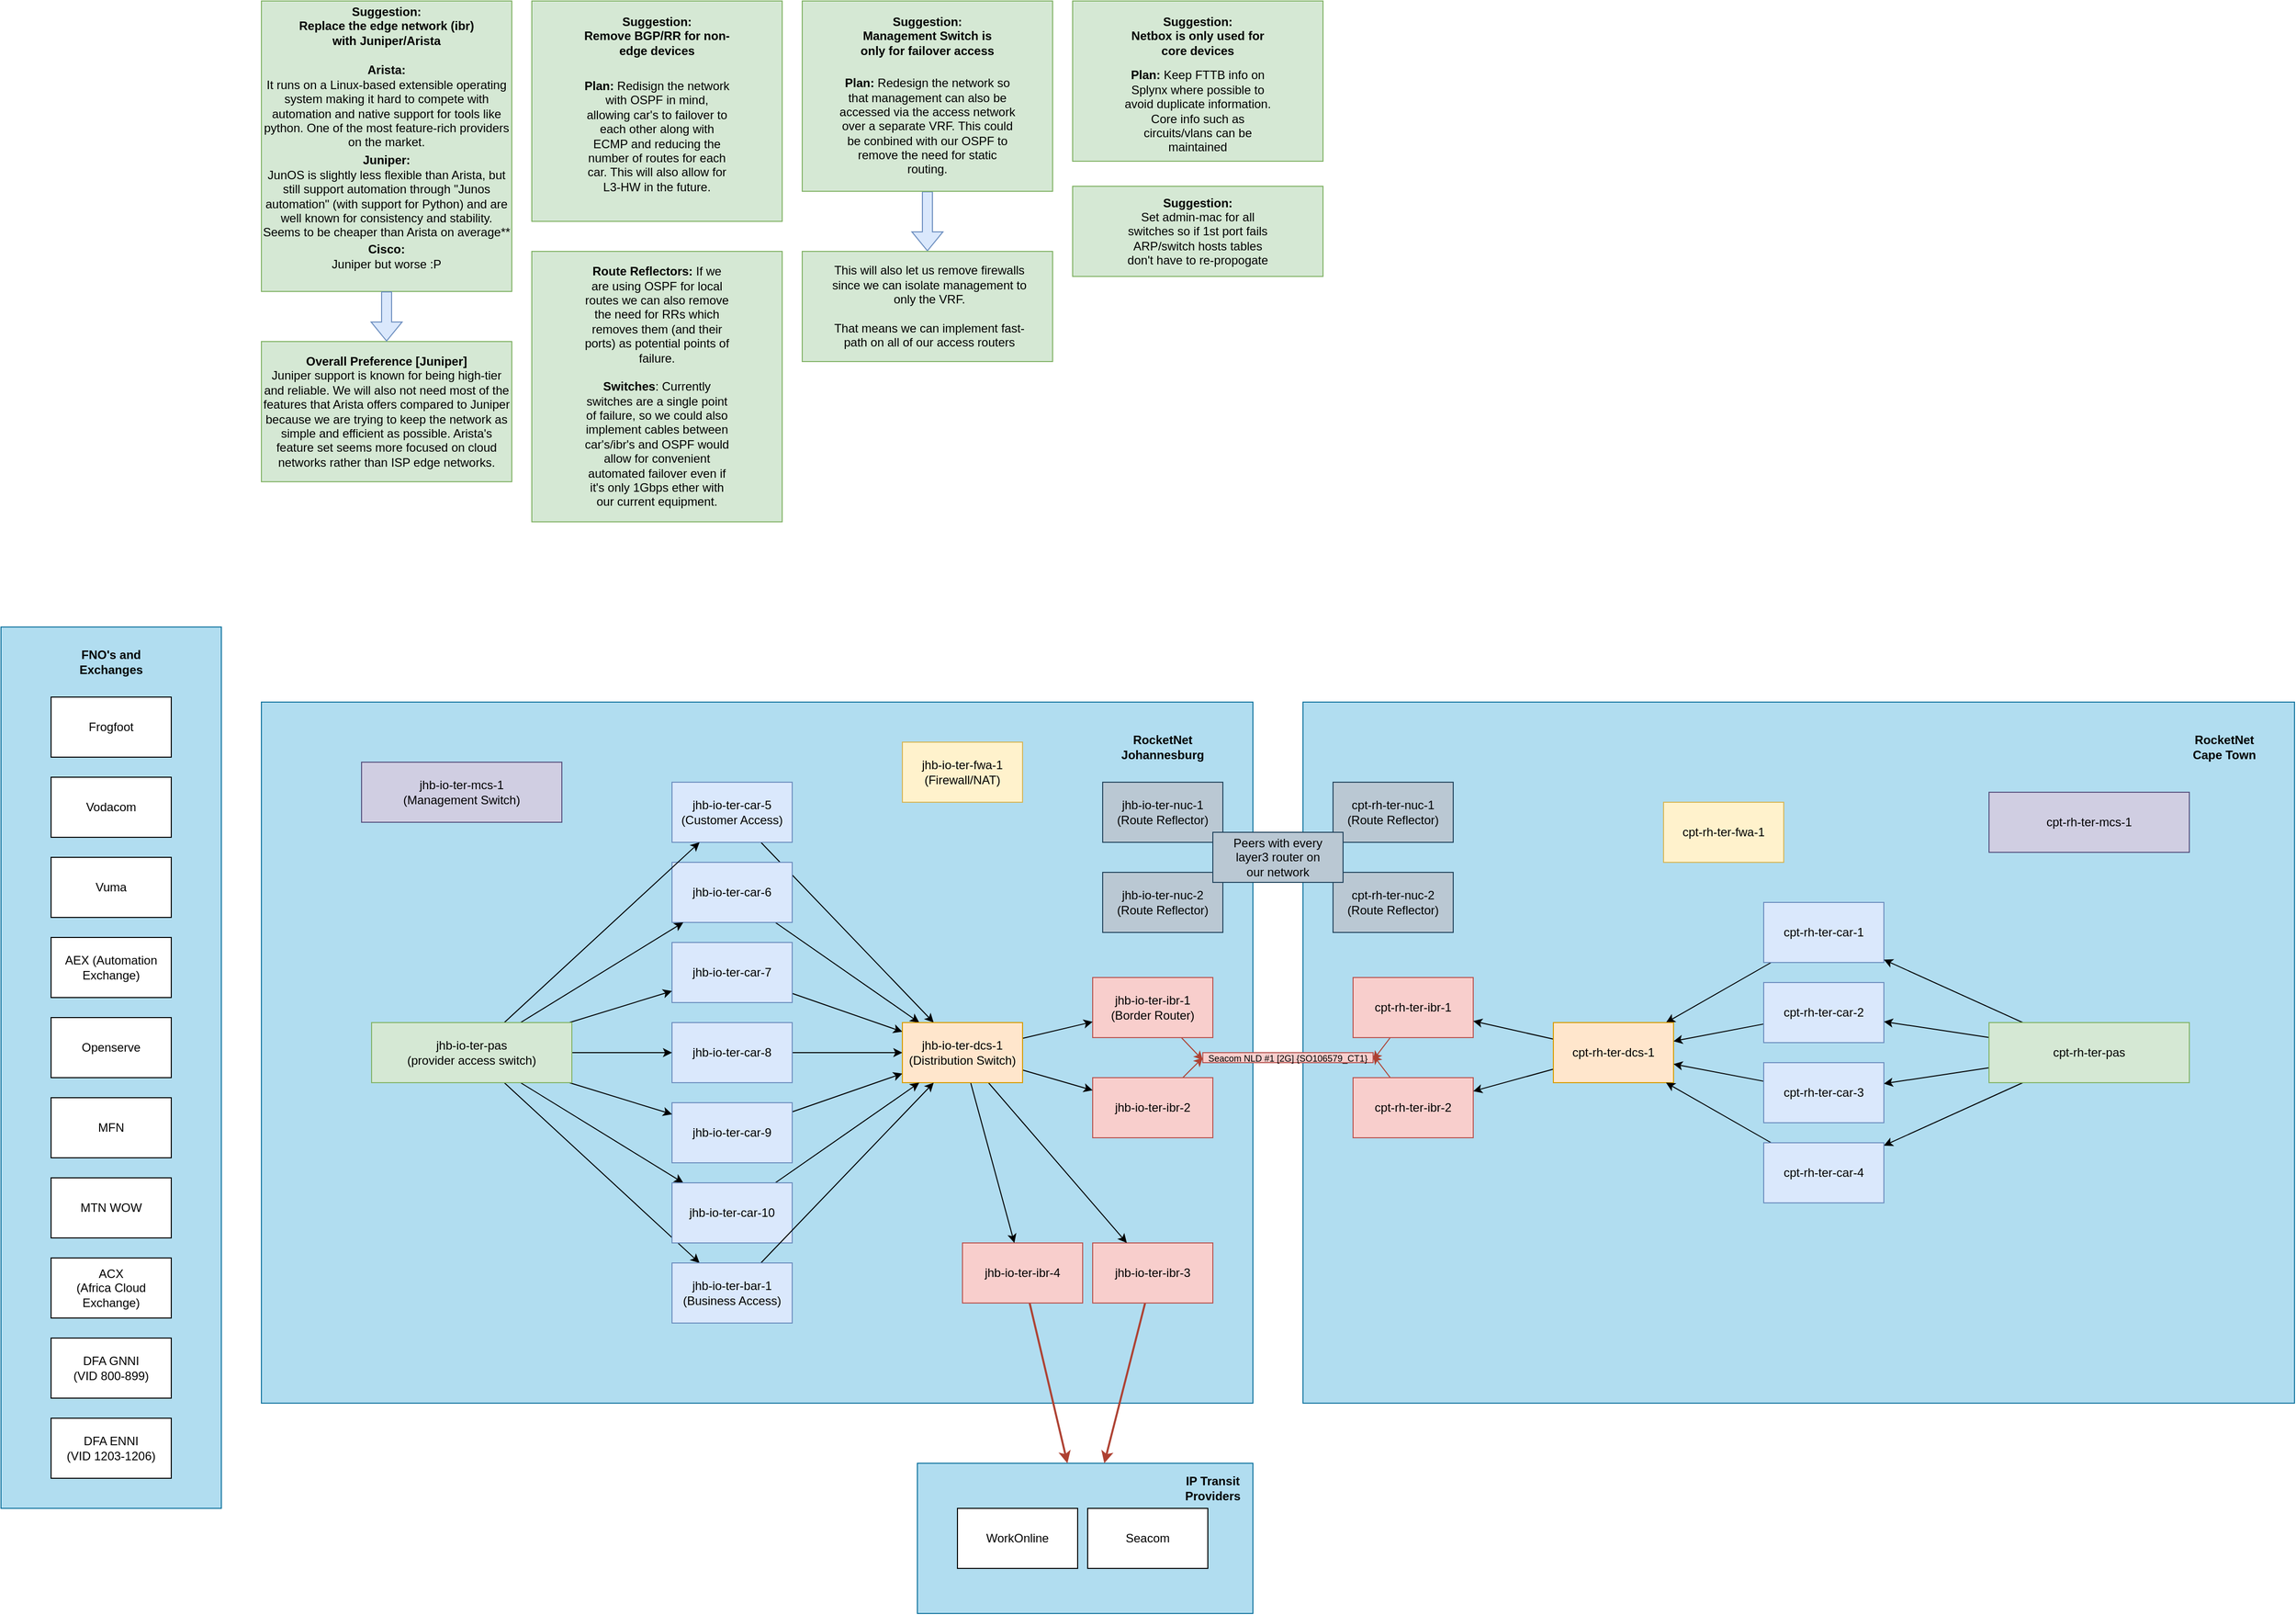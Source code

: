 <mxfile version="26.0.6">
  <diagram name="Page-1" id="0jXYULb7XNN_6yOyQ7-O">
    <mxGraphModel dx="3920" dy="2224" grid="1" gridSize="10" guides="1" tooltips="1" connect="1" arrows="1" fold="1" page="1" pageScale="1" pageWidth="850" pageHeight="1100" math="0" shadow="0">
      <root>
        <mxCell id="0" />
        <mxCell id="1" parent="0" />
        <mxCell id="cPcmEA7VBjGebmvJgzap-61" value="" style="rounded=0;whiteSpace=wrap;html=1;fillColor=#b1ddf0;strokeColor=#10739e;" vertex="1" parent="1">
          <mxGeometry x="-910" y="-155" width="220" height="880" as="geometry" />
        </mxCell>
        <mxCell id="cPcmEA7VBjGebmvJgzap-59" value="" style="rounded=0;whiteSpace=wrap;html=1;fillColor=#b1ddf0;strokeColor=#10739e;" vertex="1" parent="1">
          <mxGeometry x="5" y="680" width="335" height="150" as="geometry" />
        </mxCell>
        <mxCell id="cPcmEA7VBjGebmvJgzap-15" style="edgeStyle=orthogonalEdgeStyle;rounded=0;orthogonalLoop=1;jettySize=auto;html=1;entryX=0.5;entryY=0;entryDx=0;entryDy=0;shape=flexArrow;fillColor=#dae8fc;strokeColor=#6c8ebf;" edge="1" parent="1" source="cPcmEA7VBjGebmvJgzap-3" target="cPcmEA7VBjGebmvJgzap-13">
          <mxGeometry relative="1" as="geometry">
            <mxPoint x="15" y="-550" as="targetPoint" />
          </mxGeometry>
        </mxCell>
        <mxCell id="cPcmEA7VBjGebmvJgzap-3" value="" style="rounded=0;whiteSpace=wrap;html=1;fillColor=#d5e8d4;strokeColor=#82b366;" vertex="1" parent="1">
          <mxGeometry x="-110" y="-780" width="250" height="190" as="geometry" />
        </mxCell>
        <mxCell id="fx19zx-SHGDhQ8waikCe-47" value="" style="rounded=0;whiteSpace=wrap;html=1;fillColor=#b1ddf0;strokeColor=#10739e;" parent="1" vertex="1">
          <mxGeometry x="390" y="-80" width="990" height="700" as="geometry" />
        </mxCell>
        <mxCell id="fx19zx-SHGDhQ8waikCe-46" value="" style="rounded=0;whiteSpace=wrap;html=1;fillColor=#b1ddf0;strokeColor=#10739e;" parent="1" vertex="1">
          <mxGeometry x="-650" y="-80" width="990" height="700" as="geometry" />
        </mxCell>
        <mxCell id="cPcmEA7VBjGebmvJgzap-46" style="edgeStyle=none;rounded=0;orthogonalLoop=1;jettySize=auto;html=1;" edge="1" parent="1" source="fx19zx-SHGDhQ8waikCe-1" target="fx19zx-SHGDhQ8waikCe-32">
          <mxGeometry relative="1" as="geometry" />
        </mxCell>
        <mxCell id="fx19zx-SHGDhQ8waikCe-1" value="&lt;div&gt;cpt-rh-ter-car-1&lt;/div&gt;" style="rounded=0;whiteSpace=wrap;html=1;fillColor=#dae8fc;strokeColor=#6c8ebf;" parent="1" vertex="1">
          <mxGeometry x="850" y="120" width="120" height="60" as="geometry" />
        </mxCell>
        <mxCell id="cPcmEA7VBjGebmvJgzap-35" style="edgeStyle=none;rounded=0;orthogonalLoop=1;jettySize=auto;html=1;" edge="1" parent="1" source="fx19zx-SHGDhQ8waikCe-5" target="fx19zx-SHGDhQ8waikCe-18">
          <mxGeometry relative="1" as="geometry" />
        </mxCell>
        <mxCell id="fx19zx-SHGDhQ8waikCe-5" value="&lt;div&gt;jhb-io-ter-car-5&lt;br&gt;(Customer Access)&lt;/div&gt;" style="rounded=0;whiteSpace=wrap;html=1;fillColor=#dae8fc;strokeColor=#6c8ebf;" parent="1" vertex="1">
          <mxGeometry x="-240" width="120" height="60" as="geometry" />
        </mxCell>
        <mxCell id="cPcmEA7VBjGebmvJgzap-29" style="edgeStyle=none;rounded=0;orthogonalLoop=1;jettySize=auto;html=1;" edge="1" parent="1" source="fx19zx-SHGDhQ8waikCe-6" target="fx19zx-SHGDhQ8waikCe-18">
          <mxGeometry relative="1" as="geometry" />
        </mxCell>
        <mxCell id="fx19zx-SHGDhQ8waikCe-6" value="jhb-io-ter-car-6" style="rounded=0;whiteSpace=wrap;html=1;fillColor=#dae8fc;strokeColor=#6c8ebf;" parent="1" vertex="1">
          <mxGeometry x="-240" y="80" width="120" height="60" as="geometry" />
        </mxCell>
        <mxCell id="cPcmEA7VBjGebmvJgzap-30" style="edgeStyle=none;rounded=0;orthogonalLoop=1;jettySize=auto;html=1;" edge="1" parent="1" source="fx19zx-SHGDhQ8waikCe-7" target="fx19zx-SHGDhQ8waikCe-18">
          <mxGeometry relative="1" as="geometry" />
        </mxCell>
        <mxCell id="fx19zx-SHGDhQ8waikCe-7" value="jhb-io-ter-car-7" style="rounded=0;whiteSpace=wrap;html=1;fillColor=#dae8fc;strokeColor=#6c8ebf;" parent="1" vertex="1">
          <mxGeometry x="-240" y="160" width="120" height="60" as="geometry" />
        </mxCell>
        <mxCell id="cPcmEA7VBjGebmvJgzap-31" style="edgeStyle=none;rounded=0;orthogonalLoop=1;jettySize=auto;html=1;" edge="1" parent="1" source="fx19zx-SHGDhQ8waikCe-8" target="fx19zx-SHGDhQ8waikCe-18">
          <mxGeometry relative="1" as="geometry" />
        </mxCell>
        <mxCell id="fx19zx-SHGDhQ8waikCe-8" value="jhb-io-ter-car-8" style="rounded=0;whiteSpace=wrap;html=1;fillColor=#dae8fc;strokeColor=#6c8ebf;" parent="1" vertex="1">
          <mxGeometry x="-240" y="240" width="120" height="60" as="geometry" />
        </mxCell>
        <mxCell id="cPcmEA7VBjGebmvJgzap-32" style="edgeStyle=none;rounded=0;orthogonalLoop=1;jettySize=auto;html=1;" edge="1" parent="1" source="fx19zx-SHGDhQ8waikCe-9" target="fx19zx-SHGDhQ8waikCe-18">
          <mxGeometry relative="1" as="geometry" />
        </mxCell>
        <mxCell id="fx19zx-SHGDhQ8waikCe-9" value="jhb-io-ter-car-9" style="rounded=0;whiteSpace=wrap;html=1;fillColor=#dae8fc;strokeColor=#6c8ebf;" parent="1" vertex="1">
          <mxGeometry x="-240" y="320" width="120" height="60" as="geometry" />
        </mxCell>
        <mxCell id="cPcmEA7VBjGebmvJgzap-74" style="edgeStyle=none;rounded=0;orthogonalLoop=1;jettySize=auto;html=1;entryX=0;entryY=0.5;entryDx=0;entryDy=0;fillColor=#fad9d5;strokeColor=#ae4132;" edge="1" parent="1" source="fx19zx-SHGDhQ8waikCe-10" target="cPcmEA7VBjGebmvJgzap-71">
          <mxGeometry relative="1" as="geometry" />
        </mxCell>
        <mxCell id="fx19zx-SHGDhQ8waikCe-10" value="jhb-io-ter-ibr-2" style="rounded=0;whiteSpace=wrap;html=1;fillColor=#f8cecc;strokeColor=#b85450;" parent="1" vertex="1">
          <mxGeometry x="180" y="295" width="120" height="60" as="geometry" />
        </mxCell>
        <mxCell id="cPcmEA7VBjGebmvJgzap-75" style="edgeStyle=none;rounded=0;orthogonalLoop=1;jettySize=auto;html=1;entryX=0;entryY=0.75;entryDx=0;entryDy=0;fillColor=#fad9d5;strokeColor=#ae4132;" edge="1" parent="1" source="fx19zx-SHGDhQ8waikCe-11" target="cPcmEA7VBjGebmvJgzap-71">
          <mxGeometry relative="1" as="geometry" />
        </mxCell>
        <mxCell id="fx19zx-SHGDhQ8waikCe-11" value="jhb-io-ter-ibr-1&lt;br&gt;(Border Router)" style="rounded=0;whiteSpace=wrap;html=1;fillColor=#f8cecc;strokeColor=#b85450;" parent="1" vertex="1">
          <mxGeometry x="180" y="195" width="120" height="60" as="geometry" />
        </mxCell>
        <mxCell id="cPcmEA7VBjGebmvJgzap-67" style="edgeStyle=none;rounded=0;orthogonalLoop=1;jettySize=auto;html=1;fillColor=#fad9d5;strokeColor=#ae4132;strokeWidth=2;" edge="1" parent="1" source="fx19zx-SHGDhQ8waikCe-12" target="cPcmEA7VBjGebmvJgzap-59">
          <mxGeometry relative="1" as="geometry" />
        </mxCell>
        <mxCell id="fx19zx-SHGDhQ8waikCe-12" value="jhb-io-ter-ibr-3" style="rounded=0;whiteSpace=wrap;html=1;fillColor=#f8cecc;strokeColor=#b85450;" parent="1" vertex="1">
          <mxGeometry x="180" y="460" width="120" height="60" as="geometry" />
        </mxCell>
        <mxCell id="cPcmEA7VBjGebmvJgzap-68" style="edgeStyle=none;rounded=0;orthogonalLoop=1;jettySize=auto;html=1;fillColor=#fad9d5;strokeColor=#ae4132;strokeWidth=2;" edge="1" parent="1" source="fx19zx-SHGDhQ8waikCe-13" target="cPcmEA7VBjGebmvJgzap-59">
          <mxGeometry relative="1" as="geometry" />
        </mxCell>
        <mxCell id="fx19zx-SHGDhQ8waikCe-13" value="jhb-io-ter-ibr-4" style="rounded=0;whiteSpace=wrap;html=1;fillColor=#f8cecc;strokeColor=#b85450;" parent="1" vertex="1">
          <mxGeometry x="50" y="460" width="120" height="60" as="geometry" />
        </mxCell>
        <mxCell id="cPcmEA7VBjGebmvJgzap-73" style="edgeStyle=none;rounded=0;orthogonalLoop=1;jettySize=auto;html=1;entryX=1;entryY=0.25;entryDx=0;entryDy=0;fillColor=#fad9d5;strokeColor=#ae4132;" edge="1" parent="1" source="fx19zx-SHGDhQ8waikCe-14" target="cPcmEA7VBjGebmvJgzap-71">
          <mxGeometry relative="1" as="geometry" />
        </mxCell>
        <mxCell id="fx19zx-SHGDhQ8waikCe-14" value="cpt-rh-ter-ibr-2" style="rounded=0;whiteSpace=wrap;html=1;fillColor=#f8cecc;strokeColor=#b85450;" parent="1" vertex="1">
          <mxGeometry x="440" y="295" width="120" height="60" as="geometry" />
        </mxCell>
        <mxCell id="cPcmEA7VBjGebmvJgzap-72" style="edgeStyle=none;rounded=0;orthogonalLoop=1;jettySize=auto;html=1;entryX=1;entryY=0.75;entryDx=0;entryDy=0;fillColor=#fad9d5;strokeColor=#ae4132;" edge="1" parent="1" source="fx19zx-SHGDhQ8waikCe-15" target="cPcmEA7VBjGebmvJgzap-71">
          <mxGeometry relative="1" as="geometry" />
        </mxCell>
        <mxCell id="fx19zx-SHGDhQ8waikCe-15" value="cpt-rh-ter-ibr-1" style="rounded=0;whiteSpace=wrap;html=1;fillColor=#f8cecc;strokeColor=#b85450;" parent="1" vertex="1">
          <mxGeometry x="440" y="195" width="120" height="60" as="geometry" />
        </mxCell>
        <mxCell id="fx19zx-SHGDhQ8waikCe-16" value="&lt;div&gt;jhb-io-ter-nuc-1&lt;/div&gt;&lt;div&gt;(Route Reflector)&lt;br&gt;&lt;/div&gt;" style="rounded=0;whiteSpace=wrap;html=1;fillColor=#bac8d3;strokeColor=#23445d;" parent="1" vertex="1">
          <mxGeometry x="190" width="120" height="60" as="geometry" />
        </mxCell>
        <mxCell id="fx19zx-SHGDhQ8waikCe-17" value="&lt;div&gt;jhb-io-ter-nuc-2&lt;br&gt;(Route Reflector)&lt;br&gt;&lt;/div&gt;" style="rounded=0;whiteSpace=wrap;html=1;fillColor=#bac8d3;strokeColor=#23445d;" parent="1" vertex="1">
          <mxGeometry x="190" y="90" width="120" height="60" as="geometry" />
        </mxCell>
        <mxCell id="cPcmEA7VBjGebmvJgzap-51" style="edgeStyle=none;rounded=0;orthogonalLoop=1;jettySize=auto;html=1;" edge="1" parent="1" source="fx19zx-SHGDhQ8waikCe-18" target="fx19zx-SHGDhQ8waikCe-11">
          <mxGeometry relative="1" as="geometry" />
        </mxCell>
        <mxCell id="cPcmEA7VBjGebmvJgzap-52" style="edgeStyle=none;rounded=0;orthogonalLoop=1;jettySize=auto;html=1;" edge="1" parent="1" source="fx19zx-SHGDhQ8waikCe-18" target="fx19zx-SHGDhQ8waikCe-10">
          <mxGeometry relative="1" as="geometry" />
        </mxCell>
        <mxCell id="cPcmEA7VBjGebmvJgzap-55" style="edgeStyle=none;rounded=0;orthogonalLoop=1;jettySize=auto;html=1;" edge="1" parent="1" source="fx19zx-SHGDhQ8waikCe-18" target="fx19zx-SHGDhQ8waikCe-12">
          <mxGeometry relative="1" as="geometry" />
        </mxCell>
        <mxCell id="cPcmEA7VBjGebmvJgzap-56" style="edgeStyle=none;rounded=0;orthogonalLoop=1;jettySize=auto;html=1;" edge="1" parent="1" source="fx19zx-SHGDhQ8waikCe-18" target="fx19zx-SHGDhQ8waikCe-13">
          <mxGeometry relative="1" as="geometry" />
        </mxCell>
        <mxCell id="fx19zx-SHGDhQ8waikCe-18" value="&lt;div&gt;jhb-io-ter-dcs-1&lt;br&gt;(Distribution Switch)&lt;/div&gt;" style="rounded=0;whiteSpace=wrap;html=1;fillColor=#ffe6cc;strokeColor=#d79b00;" parent="1" vertex="1">
          <mxGeometry x="-10" y="240" width="120" height="60" as="geometry" />
        </mxCell>
        <mxCell id="cPcmEA7VBjGebmvJgzap-36" style="edgeStyle=none;rounded=0;orthogonalLoop=1;jettySize=auto;html=1;" edge="1" parent="1" source="fx19zx-SHGDhQ8waikCe-19" target="fx19zx-SHGDhQ8waikCe-5">
          <mxGeometry relative="1" as="geometry" />
        </mxCell>
        <mxCell id="cPcmEA7VBjGebmvJgzap-37" style="edgeStyle=none;rounded=0;orthogonalLoop=1;jettySize=auto;html=1;" edge="1" parent="1" source="fx19zx-SHGDhQ8waikCe-19" target="fx19zx-SHGDhQ8waikCe-6">
          <mxGeometry relative="1" as="geometry" />
        </mxCell>
        <mxCell id="cPcmEA7VBjGebmvJgzap-38" style="edgeStyle=none;rounded=0;orthogonalLoop=1;jettySize=auto;html=1;" edge="1" parent="1" source="fx19zx-SHGDhQ8waikCe-19" target="fx19zx-SHGDhQ8waikCe-7">
          <mxGeometry relative="1" as="geometry" />
        </mxCell>
        <mxCell id="cPcmEA7VBjGebmvJgzap-39" style="edgeStyle=none;rounded=0;orthogonalLoop=1;jettySize=auto;html=1;" edge="1" parent="1" source="fx19zx-SHGDhQ8waikCe-19" target="fx19zx-SHGDhQ8waikCe-8">
          <mxGeometry relative="1" as="geometry" />
        </mxCell>
        <mxCell id="cPcmEA7VBjGebmvJgzap-40" style="edgeStyle=none;rounded=0;orthogonalLoop=1;jettySize=auto;html=1;" edge="1" parent="1" source="fx19zx-SHGDhQ8waikCe-19" target="fx19zx-SHGDhQ8waikCe-9">
          <mxGeometry relative="1" as="geometry" />
        </mxCell>
        <mxCell id="cPcmEA7VBjGebmvJgzap-41" style="edgeStyle=none;rounded=0;orthogonalLoop=1;jettySize=auto;html=1;" edge="1" parent="1" source="fx19zx-SHGDhQ8waikCe-19" target="fx19zx-SHGDhQ8waikCe-36">
          <mxGeometry relative="1" as="geometry" />
        </mxCell>
        <mxCell id="cPcmEA7VBjGebmvJgzap-42" style="edgeStyle=none;rounded=0;orthogonalLoop=1;jettySize=auto;html=1;" edge="1" parent="1" source="fx19zx-SHGDhQ8waikCe-19" target="fx19zx-SHGDhQ8waikCe-43">
          <mxGeometry relative="1" as="geometry" />
        </mxCell>
        <mxCell id="fx19zx-SHGDhQ8waikCe-19" value="&lt;div&gt;jhb-io-ter-pas&lt;br&gt;(provider access switch)&lt;/div&gt;" style="rounded=0;whiteSpace=wrap;html=1;fillColor=#d5e8d4;strokeColor=#82b366;" parent="1" vertex="1">
          <mxGeometry x="-540" y="240" width="200" height="60" as="geometry" />
        </mxCell>
        <mxCell id="fx19zx-SHGDhQ8waikCe-28" style="edgeStyle=orthogonalEdgeStyle;rounded=0;orthogonalLoop=1;jettySize=auto;html=1;exitX=0.5;exitY=1;exitDx=0;exitDy=0;" parent="1" edge="1">
          <mxGeometry relative="1" as="geometry">
            <mxPoint x="189.17" y="530" as="sourcePoint" />
            <mxPoint x="189.17" y="530" as="targetPoint" />
          </mxGeometry>
        </mxCell>
        <mxCell id="cPcmEA7VBjGebmvJgzap-47" style="edgeStyle=none;rounded=0;orthogonalLoop=1;jettySize=auto;html=1;" edge="1" parent="1" source="fx19zx-SHGDhQ8waikCe-31" target="fx19zx-SHGDhQ8waikCe-1">
          <mxGeometry relative="1" as="geometry" />
        </mxCell>
        <mxCell id="cPcmEA7VBjGebmvJgzap-48" style="edgeStyle=none;rounded=0;orthogonalLoop=1;jettySize=auto;html=1;" edge="1" parent="1" source="fx19zx-SHGDhQ8waikCe-31" target="fx19zx-SHGDhQ8waikCe-37">
          <mxGeometry relative="1" as="geometry" />
        </mxCell>
        <mxCell id="cPcmEA7VBjGebmvJgzap-49" style="edgeStyle=none;rounded=0;orthogonalLoop=1;jettySize=auto;html=1;" edge="1" parent="1" source="fx19zx-SHGDhQ8waikCe-31" target="fx19zx-SHGDhQ8waikCe-38">
          <mxGeometry relative="1" as="geometry" />
        </mxCell>
        <mxCell id="cPcmEA7VBjGebmvJgzap-50" style="edgeStyle=none;rounded=0;orthogonalLoop=1;jettySize=auto;html=1;" edge="1" parent="1" source="fx19zx-SHGDhQ8waikCe-31" target="fx19zx-SHGDhQ8waikCe-39">
          <mxGeometry relative="1" as="geometry" />
        </mxCell>
        <mxCell id="fx19zx-SHGDhQ8waikCe-31" value="&lt;div&gt;cpt-rh-ter-pas&lt;/div&gt;" style="rounded=0;whiteSpace=wrap;html=1;fillColor=#d5e8d4;strokeColor=#82b366;" parent="1" vertex="1">
          <mxGeometry x="1075" y="240" width="200" height="60" as="geometry" />
        </mxCell>
        <mxCell id="cPcmEA7VBjGebmvJgzap-53" style="edgeStyle=none;rounded=0;orthogonalLoop=1;jettySize=auto;html=1;" edge="1" parent="1" source="fx19zx-SHGDhQ8waikCe-32" target="fx19zx-SHGDhQ8waikCe-15">
          <mxGeometry relative="1" as="geometry" />
        </mxCell>
        <mxCell id="cPcmEA7VBjGebmvJgzap-54" style="edgeStyle=none;rounded=0;orthogonalLoop=1;jettySize=auto;html=1;" edge="1" parent="1" source="fx19zx-SHGDhQ8waikCe-32" target="fx19zx-SHGDhQ8waikCe-14">
          <mxGeometry relative="1" as="geometry" />
        </mxCell>
        <mxCell id="fx19zx-SHGDhQ8waikCe-32" value="cpt-rh-ter-dcs-1" style="rounded=0;whiteSpace=wrap;html=1;fillColor=#ffe6cc;strokeColor=#d79b00;" parent="1" vertex="1">
          <mxGeometry x="640" y="240" width="120" height="60" as="geometry" />
        </mxCell>
        <mxCell id="cPcmEA7VBjGebmvJgzap-33" style="edgeStyle=none;rounded=0;orthogonalLoop=1;jettySize=auto;html=1;" edge="1" parent="1" source="fx19zx-SHGDhQ8waikCe-36" target="fx19zx-SHGDhQ8waikCe-18">
          <mxGeometry relative="1" as="geometry" />
        </mxCell>
        <mxCell id="fx19zx-SHGDhQ8waikCe-36" value="jhb-io-ter-car-10" style="rounded=0;whiteSpace=wrap;html=1;fillColor=#dae8fc;strokeColor=#6c8ebf;" parent="1" vertex="1">
          <mxGeometry x="-240" y="400" width="120" height="60" as="geometry" />
        </mxCell>
        <mxCell id="cPcmEA7VBjGebmvJgzap-45" style="edgeStyle=none;rounded=0;orthogonalLoop=1;jettySize=auto;html=1;" edge="1" parent="1" source="fx19zx-SHGDhQ8waikCe-37" target="fx19zx-SHGDhQ8waikCe-32">
          <mxGeometry relative="1" as="geometry" />
        </mxCell>
        <mxCell id="fx19zx-SHGDhQ8waikCe-37" value="&lt;div&gt;cpt-rh-ter-car-2&lt;/div&gt;" style="rounded=0;whiteSpace=wrap;html=1;fillColor=#dae8fc;strokeColor=#6c8ebf;" parent="1" vertex="1">
          <mxGeometry x="850" y="200" width="120" height="60" as="geometry" />
        </mxCell>
        <mxCell id="cPcmEA7VBjGebmvJgzap-44" style="edgeStyle=none;rounded=0;orthogonalLoop=1;jettySize=auto;html=1;" edge="1" parent="1" source="fx19zx-SHGDhQ8waikCe-38" target="fx19zx-SHGDhQ8waikCe-32">
          <mxGeometry relative="1" as="geometry" />
        </mxCell>
        <mxCell id="fx19zx-SHGDhQ8waikCe-38" value="&lt;div&gt;cpt-rh-ter-car-3&lt;/div&gt;" style="rounded=0;whiteSpace=wrap;html=1;fillColor=#dae8fc;strokeColor=#6c8ebf;" parent="1" vertex="1">
          <mxGeometry x="850" y="280" width="120" height="60" as="geometry" />
        </mxCell>
        <mxCell id="cPcmEA7VBjGebmvJgzap-43" style="edgeStyle=none;rounded=0;orthogonalLoop=1;jettySize=auto;html=1;" edge="1" parent="1" source="fx19zx-SHGDhQ8waikCe-39" target="fx19zx-SHGDhQ8waikCe-32">
          <mxGeometry relative="1" as="geometry" />
        </mxCell>
        <mxCell id="fx19zx-SHGDhQ8waikCe-39" value="&lt;div&gt;cpt-rh-ter-car-4&lt;/div&gt;" style="rounded=0;whiteSpace=wrap;html=1;fillColor=#dae8fc;strokeColor=#6c8ebf;" parent="1" vertex="1">
          <mxGeometry x="850" y="360" width="120" height="60" as="geometry" />
        </mxCell>
        <mxCell id="fx19zx-SHGDhQ8waikCe-40" value="&lt;div&gt;jhb-io-ter-fwa-1&lt;br&gt;(Firewall/NAT)&lt;/div&gt;" style="rounded=0;whiteSpace=wrap;html=1;fillColor=#fff2cc;strokeColor=#d6b656;" parent="1" vertex="1">
          <mxGeometry x="-10" y="-40" width="120" height="60" as="geometry" />
        </mxCell>
        <mxCell id="fx19zx-SHGDhQ8waikCe-41" value="&lt;div&gt;jhb-io-ter-mcs-1&lt;br&gt;(Management Switch)&lt;/div&gt;" style="rounded=0;whiteSpace=wrap;html=1;fillColor=#d0cee2;strokeColor=#56517e;" parent="1" vertex="1">
          <mxGeometry x="-550" y="-20" width="200" height="60" as="geometry" />
        </mxCell>
        <mxCell id="cPcmEA7VBjGebmvJgzap-34" style="edgeStyle=none;rounded=0;orthogonalLoop=1;jettySize=auto;html=1;" edge="1" parent="1" source="fx19zx-SHGDhQ8waikCe-43" target="fx19zx-SHGDhQ8waikCe-18">
          <mxGeometry relative="1" as="geometry" />
        </mxCell>
        <mxCell id="fx19zx-SHGDhQ8waikCe-43" value="jhb-io-ter-bar-1&lt;br&gt;(Business Access)" style="rounded=0;whiteSpace=wrap;html=1;fillColor=#dae8fc;strokeColor=#6c8ebf;" parent="1" vertex="1">
          <mxGeometry x="-240" y="480" width="120" height="60" as="geometry" />
        </mxCell>
        <mxCell id="fx19zx-SHGDhQ8waikCe-45" value="&lt;div&gt;cpt-rh-ter-fwa-1&lt;/div&gt;" style="rounded=0;whiteSpace=wrap;html=1;fillColor=#fff2cc;strokeColor=#d6b656;" parent="1" vertex="1">
          <mxGeometry x="750" y="20" width="120" height="60" as="geometry" />
        </mxCell>
        <mxCell id="fx19zx-SHGDhQ8waikCe-48" value="&lt;div&gt;cpt-rh-ter-nuc-1&lt;/div&gt;&lt;div&gt;&lt;span style=&quot;background-color: transparent; color: light-dark(rgb(0, 0, 0), rgb(255, 255, 255));&quot;&gt;(Route Reflector)&lt;/span&gt;&lt;/div&gt;" style="rounded=0;whiteSpace=wrap;html=1;fillColor=#bac8d3;strokeColor=#23445d;" parent="1" vertex="1">
          <mxGeometry x="420" width="120" height="60" as="geometry" />
        </mxCell>
        <mxCell id="fx19zx-SHGDhQ8waikCe-49" value="&lt;div&gt;cpt-rh-ter-nuc-2&lt;/div&gt;&lt;div&gt;&lt;span style=&quot;background-color: transparent; color: light-dark(rgb(0, 0, 0), rgb(255, 255, 255));&quot;&gt;(Route Reflector)&lt;/span&gt;&lt;/div&gt;" style="rounded=0;whiteSpace=wrap;html=1;fillColor=#bac8d3;strokeColor=#23445d;" parent="1" vertex="1">
          <mxGeometry x="420" y="90" width="120" height="60" as="geometry" />
        </mxCell>
        <mxCell id="fx19zx-SHGDhQ8waikCe-50" value="&lt;div&gt;cpt-rh-ter-mcs-1&lt;/div&gt;" style="rounded=0;whiteSpace=wrap;html=1;fillColor=#d0cee2;strokeColor=#56517e;" parent="1" vertex="1">
          <mxGeometry x="1075" y="10" width="200" height="60" as="geometry" />
        </mxCell>
        <mxCell id="fVmiqil4yu7aYD-Kcc7V-1" value="RocketNet Johannesburg" style="text;html=1;align=center;verticalAlign=middle;whiteSpace=wrap;rounded=0;fontStyle=1" parent="1" vertex="1">
          <mxGeometry x="220" y="-50" width="60" height="30" as="geometry" />
        </mxCell>
        <mxCell id="fVmiqil4yu7aYD-Kcc7V-3" value="RocketNet Cape Town" style="text;html=1;align=center;verticalAlign=middle;whiteSpace=wrap;rounded=0;fontStyle=1" parent="1" vertex="1">
          <mxGeometry x="1275" y="-50" width="70" height="30" as="geometry" />
        </mxCell>
        <mxCell id="fVmiqil4yu7aYD-Kcc7V-4" value="Vuma" style="rounded=0;whiteSpace=wrap;html=1;" parent="1" vertex="1">
          <mxGeometry x="-860" y="75" width="120" height="60" as="geometry" />
        </mxCell>
        <mxCell id="fVmiqil4yu7aYD-Kcc7V-5" value="AEX (Automation Exchange)" style="rounded=0;whiteSpace=wrap;html=1;" parent="1" vertex="1">
          <mxGeometry x="-860" y="155" width="120" height="60" as="geometry" />
        </mxCell>
        <mxCell id="fVmiqil4yu7aYD-Kcc7V-6" value="Vodacom" style="rounded=0;whiteSpace=wrap;html=1;" parent="1" vertex="1">
          <mxGeometry x="-860" y="-5" width="120" height="60" as="geometry" />
        </mxCell>
        <mxCell id="fVmiqil4yu7aYD-Kcc7V-7" value="Frogfoot" style="rounded=0;whiteSpace=wrap;html=1;" parent="1" vertex="1">
          <mxGeometry x="-860" y="-85" width="120" height="60" as="geometry" />
        </mxCell>
        <mxCell id="fVmiqil4yu7aYD-Kcc7V-8" value="DFA GNNI&lt;br&gt;(VID 800-899)" style="rounded=0;whiteSpace=wrap;html=1;" parent="1" vertex="1">
          <mxGeometry x="-860" y="555" width="120" height="60" as="geometry" />
        </mxCell>
        <mxCell id="fVmiqil4yu7aYD-Kcc7V-9" value="DFA ENNI&lt;br&gt;(VID 1203-1206)" style="rounded=0;whiteSpace=wrap;html=1;" parent="1" vertex="1">
          <mxGeometry x="-860" y="635" width="120" height="60" as="geometry" />
        </mxCell>
        <mxCell id="fVmiqil4yu7aYD-Kcc7V-10" value="Openserve" style="rounded=0;whiteSpace=wrap;html=1;" parent="1" vertex="1">
          <mxGeometry x="-860" y="235" width="120" height="60" as="geometry" />
        </mxCell>
        <mxCell id="fVmiqil4yu7aYD-Kcc7V-11" value="MFN" style="rounded=0;whiteSpace=wrap;html=1;" parent="1" vertex="1">
          <mxGeometry x="-860" y="315" width="120" height="60" as="geometry" />
        </mxCell>
        <mxCell id="fVmiqil4yu7aYD-Kcc7V-12" value="MTN WOW" style="rounded=0;whiteSpace=wrap;html=1;" parent="1" vertex="1">
          <mxGeometry x="-860" y="395" width="120" height="60" as="geometry" />
        </mxCell>
        <mxCell id="fVmiqil4yu7aYD-Kcc7V-13" value="ACX&lt;br&gt;(Africa Cloud Exchange)" style="rounded=0;whiteSpace=wrap;html=1;" parent="1" vertex="1">
          <mxGeometry x="-860" y="475" width="120" height="60" as="geometry" />
        </mxCell>
        <mxCell id="cPcmEA7VBjGebmvJgzap-1" value="&lt;b&gt;Suggestion:&lt;br&gt;Management Switch is only for failover access&lt;/b&gt;" style="text;html=1;align=center;verticalAlign=middle;whiteSpace=wrap;rounded=0;" vertex="1" parent="1">
          <mxGeometry x="-60" y="-760" width="150" height="30" as="geometry" />
        </mxCell>
        <mxCell id="cPcmEA7VBjGebmvJgzap-2" value="&lt;b&gt;Plan: &lt;/b&gt;Redesign the network so that management can also be accessed via the access network over a separate VRF. This could be conbined with our OSPF to remove the need for static routing." style="text;html=1;align=center;verticalAlign=middle;whiteSpace=wrap;rounded=0;" vertex="1" parent="1">
          <mxGeometry x="-75" y="-670" width="180" height="30" as="geometry" />
        </mxCell>
        <mxCell id="cPcmEA7VBjGebmvJgzap-4" value="" style="rounded=0;whiteSpace=wrap;html=1;fillColor=#d5e8d4;strokeColor=#82b366;" vertex="1" parent="1">
          <mxGeometry x="160" y="-780" width="250" height="160" as="geometry" />
        </mxCell>
        <mxCell id="cPcmEA7VBjGebmvJgzap-5" value="&lt;b&gt;Suggestion:&lt;br&gt;Netbox is only used for core devices&lt;/b&gt;" style="text;html=1;align=center;verticalAlign=middle;whiteSpace=wrap;rounded=0;" vertex="1" parent="1">
          <mxGeometry x="210" y="-760" width="150" height="30" as="geometry" />
        </mxCell>
        <mxCell id="cPcmEA7VBjGebmvJgzap-6" value="&lt;b&gt;Plan: &lt;/b&gt;Keep FTTB info on Splynx where possible to avoid duplicate information. Core info such as circuits/vlans can be maintained" style="text;html=1;align=center;verticalAlign=middle;whiteSpace=wrap;rounded=0;" vertex="1" parent="1">
          <mxGeometry x="210" y="-685" width="150" height="30" as="geometry" />
        </mxCell>
        <mxCell id="cPcmEA7VBjGebmvJgzap-7" value="" style="rounded=0;whiteSpace=wrap;html=1;fillColor=#d5e8d4;strokeColor=#82b366;" vertex="1" parent="1">
          <mxGeometry x="160" y="-595" width="250" height="90" as="geometry" />
        </mxCell>
        <mxCell id="cPcmEA7VBjGebmvJgzap-8" value="&lt;b&gt;Suggestion:&lt;/b&gt;&lt;br&gt;Set admin-mac for all switches so if 1st port fails ARP/switch hosts tables don&#39;t have to re-propogate" style="text;html=1;align=center;verticalAlign=middle;whiteSpace=wrap;rounded=0;" vertex="1" parent="1">
          <mxGeometry x="210" y="-565" width="150" height="30" as="geometry" />
        </mxCell>
        <mxCell id="cPcmEA7VBjGebmvJgzap-10" value="" style="rounded=0;whiteSpace=wrap;html=1;fillColor=#d5e8d4;strokeColor=#82b366;" vertex="1" parent="1">
          <mxGeometry x="-380" y="-780" width="250" height="220" as="geometry" />
        </mxCell>
        <mxCell id="cPcmEA7VBjGebmvJgzap-11" value="&lt;b&gt;Suggestion:&lt;br&gt;Remove BGP/RR for non-edge devices&lt;/b&gt;" style="text;html=1;align=center;verticalAlign=middle;whiteSpace=wrap;rounded=0;" vertex="1" parent="1">
          <mxGeometry x="-330" y="-760" width="150" height="30" as="geometry" />
        </mxCell>
        <mxCell id="cPcmEA7VBjGebmvJgzap-12" value="&lt;b&gt;Plan: &lt;/b&gt;Redisign the network with OSPF in mind, allowing car&#39;s to failover to each other along with ECMP and reducing the number of routes for each car. This will also allow for L3-HW in the future." style="text;html=1;align=center;verticalAlign=middle;whiteSpace=wrap;rounded=0;" vertex="1" parent="1">
          <mxGeometry x="-330" y="-660" width="150" height="30" as="geometry" />
        </mxCell>
        <mxCell id="cPcmEA7VBjGebmvJgzap-13" value="" style="rounded=0;whiteSpace=wrap;html=1;fillColor=#d5e8d4;strokeColor=#82b366;" vertex="1" parent="1">
          <mxGeometry x="-110" y="-530" width="250" height="110" as="geometry" />
        </mxCell>
        <mxCell id="cPcmEA7VBjGebmvJgzap-14" value="This will also let us remove firewalls since we can isolate management to only the VRF.&lt;br&gt;&lt;br&gt;That means we can implement fast-path on all of our access routers" style="text;html=1;align=center;verticalAlign=middle;whiteSpace=wrap;rounded=0;" vertex="1" parent="1">
          <mxGeometry x="-87.5" y="-490" width="207.5" height="30" as="geometry" />
        </mxCell>
        <mxCell id="cPcmEA7VBjGebmvJgzap-16" value="" style="rounded=0;whiteSpace=wrap;html=1;fillColor=#d5e8d4;strokeColor=#82b366;" vertex="1" parent="1">
          <mxGeometry x="-650" y="-780" width="250" height="290" as="geometry" />
        </mxCell>
        <mxCell id="cPcmEA7VBjGebmvJgzap-17" value="&lt;b&gt;Suggestion:&lt;br&gt;Replace the edge network (ibr) with Juniper/Arista&lt;/b&gt;" style="text;html=1;align=center;verticalAlign=middle;whiteSpace=wrap;rounded=0;" vertex="1" parent="1">
          <mxGeometry x="-615" y="-770" width="180" height="30" as="geometry" />
        </mxCell>
        <mxCell id="cPcmEA7VBjGebmvJgzap-18" value="&lt;b&gt;Arista:&lt;/b&gt;&lt;br&gt;It runs on a Linux-based extensible operating system making it hard to compete with automation and native support for tools like python. One of the most feature-rich providers on the market." style="text;html=1;align=center;verticalAlign=middle;whiteSpace=wrap;rounded=0;" vertex="1" parent="1">
          <mxGeometry x="-650" y="-690" width="250" height="30" as="geometry" />
        </mxCell>
        <mxCell id="cPcmEA7VBjGebmvJgzap-19" value="&lt;b&gt;Juniper:&lt;/b&gt;&lt;br&gt;JunOS is slightly less flexible than Arista, but still support automation through &quot;Junos automation&quot; (with support for Python) and are well known for consistency and stability. Seems to be cheaper than Arista on average**" style="text;html=1;align=center;verticalAlign=middle;whiteSpace=wrap;rounded=0;" vertex="1" parent="1">
          <mxGeometry x="-650" y="-600" width="250" height="30" as="geometry" />
        </mxCell>
        <mxCell id="cPcmEA7VBjGebmvJgzap-20" value="" style="rounded=0;whiteSpace=wrap;html=1;fillColor=#d5e8d4;strokeColor=#82b366;" vertex="1" parent="1">
          <mxGeometry x="-650" y="-440" width="250" height="140" as="geometry" />
        </mxCell>
        <mxCell id="cPcmEA7VBjGebmvJgzap-21" style="edgeStyle=orthogonalEdgeStyle;rounded=0;orthogonalLoop=1;jettySize=auto;html=1;entryX=0.5;entryY=0;entryDx=0;entryDy=0;shape=flexArrow;fillColor=#dae8fc;strokeColor=#6c8ebf;exitX=0.5;exitY=1;exitDx=0;exitDy=0;" edge="1" parent="1" source="cPcmEA7VBjGebmvJgzap-16" target="cPcmEA7VBjGebmvJgzap-20">
          <mxGeometry relative="1" as="geometry">
            <mxPoint x="-190" y="-430" as="sourcePoint" />
            <mxPoint x="-190" y="-370" as="targetPoint" />
          </mxGeometry>
        </mxCell>
        <mxCell id="cPcmEA7VBjGebmvJgzap-22" value="&lt;b&gt;Overall Preference [Juniper]&lt;/b&gt;&lt;br&gt;Juniper support is known for being high-tier and reliable. We will also not need most of the features that Arista offers compared to Juniper because we are trying to keep the network as simple and efficient as possible. Arista&#39;s feature set seems more focused on cloud networks rather than ISP edge networks." style="text;html=1;align=center;verticalAlign=middle;whiteSpace=wrap;rounded=0;" vertex="1" parent="1">
          <mxGeometry x="-650" y="-385" width="250" height="30" as="geometry" />
        </mxCell>
        <mxCell id="cPcmEA7VBjGebmvJgzap-24" value="&lt;b&gt;Cisco:&lt;/b&gt;&lt;br&gt;Juniper but worse :P" style="text;html=1;align=center;verticalAlign=middle;whiteSpace=wrap;rounded=0;" vertex="1" parent="1">
          <mxGeometry x="-650" y="-540" width="250" height="30" as="geometry" />
        </mxCell>
        <mxCell id="cPcmEA7VBjGebmvJgzap-25" value="" style="rounded=0;whiteSpace=wrap;html=1;fillColor=#d5e8d4;strokeColor=#82b366;" vertex="1" parent="1">
          <mxGeometry x="-380" y="-530" width="250" height="270" as="geometry" />
        </mxCell>
        <mxCell id="cPcmEA7VBjGebmvJgzap-27" value="&lt;b&gt;Route Reflectors: &lt;/b&gt;If we are using OSPF for local routes we can also remove the need for RRs which removes them (and their ports) as potential points of failure.&lt;br&gt;&lt;br&gt;&lt;b&gt;Switches&lt;/b&gt;: Currently switches are a single point of failure, so we could also implement cables between car&#39;s/ibr&#39;s and OSPF would allow for convenient automated failover even if it&#39;s only 1Gbps ether with our current equipment." style="text;html=1;align=center;verticalAlign=middle;whiteSpace=wrap;rounded=0;" vertex="1" parent="1">
          <mxGeometry x="-330" y="-410" width="150" height="30" as="geometry" />
        </mxCell>
        <mxCell id="cPcmEA7VBjGebmvJgzap-57" value="WorkOnline" style="rounded=0;whiteSpace=wrap;html=1;" vertex="1" parent="1">
          <mxGeometry x="45" y="725" width="120" height="60" as="geometry" />
        </mxCell>
        <mxCell id="cPcmEA7VBjGebmvJgzap-58" value="Seacom" style="rounded=0;whiteSpace=wrap;html=1;" vertex="1" parent="1">
          <mxGeometry x="175" y="725" width="120" height="60" as="geometry" />
        </mxCell>
        <mxCell id="cPcmEA7VBjGebmvJgzap-60" value="IP Transit Providers" style="text;html=1;align=center;verticalAlign=middle;whiteSpace=wrap;rounded=0;fontStyle=1" vertex="1" parent="1">
          <mxGeometry x="270" y="690" width="60" height="30" as="geometry" />
        </mxCell>
        <mxCell id="cPcmEA7VBjGebmvJgzap-62" value="FNO&#39;s and Exchanges" style="text;html=1;align=center;verticalAlign=middle;whiteSpace=wrap;rounded=0;fontStyle=1" vertex="1" parent="1">
          <mxGeometry x="-830" y="-135" width="60" height="30" as="geometry" />
        </mxCell>
        <mxCell id="cPcmEA7VBjGebmvJgzap-69" value="" style="text;html=1;align=center;verticalAlign=middle;whiteSpace=wrap;rounded=0;fillColor=#bac8d3;strokeColor=#23445d;" vertex="1" parent="1">
          <mxGeometry x="300" y="50" width="130" height="50" as="geometry" />
        </mxCell>
        <mxCell id="cPcmEA7VBjGebmvJgzap-70" value="Peers with every layer3 router on our network" style="text;html=1;align=center;verticalAlign=middle;whiteSpace=wrap;rounded=0;" vertex="1" parent="1">
          <mxGeometry x="315" y="60" width="100" height="30" as="geometry" />
        </mxCell>
        <mxCell id="cPcmEA7VBjGebmvJgzap-71" value="&lt;font style=&quot;font-size: 9px;&quot;&gt;Seacom NLD #1 [2G] {SO106579_CT1}&lt;/font&gt;" style="rounded=0;whiteSpace=wrap;html=1;fillColor=#f8cecc;strokeColor=#b85450;" vertex="1" parent="1">
          <mxGeometry x="290" y="270" width="170" height="10" as="geometry" />
        </mxCell>
      </root>
    </mxGraphModel>
  </diagram>
</mxfile>

